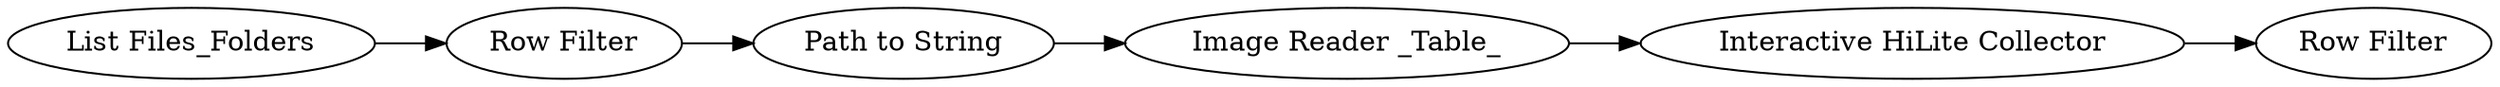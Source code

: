 digraph {
	12 -> 15
	15 -> 16
	2 -> 7
	7 -> 12
	1 -> 2
	16 [label="Row Filter"]
	1 [label="List Files_Folders"]
	7 [label="Path to String"]
	15 [label="Interactive HiLite Collector"]
	2 [label="Row Filter"]
	12 [label="Image Reader _Table_"]
	rankdir=LR
}
